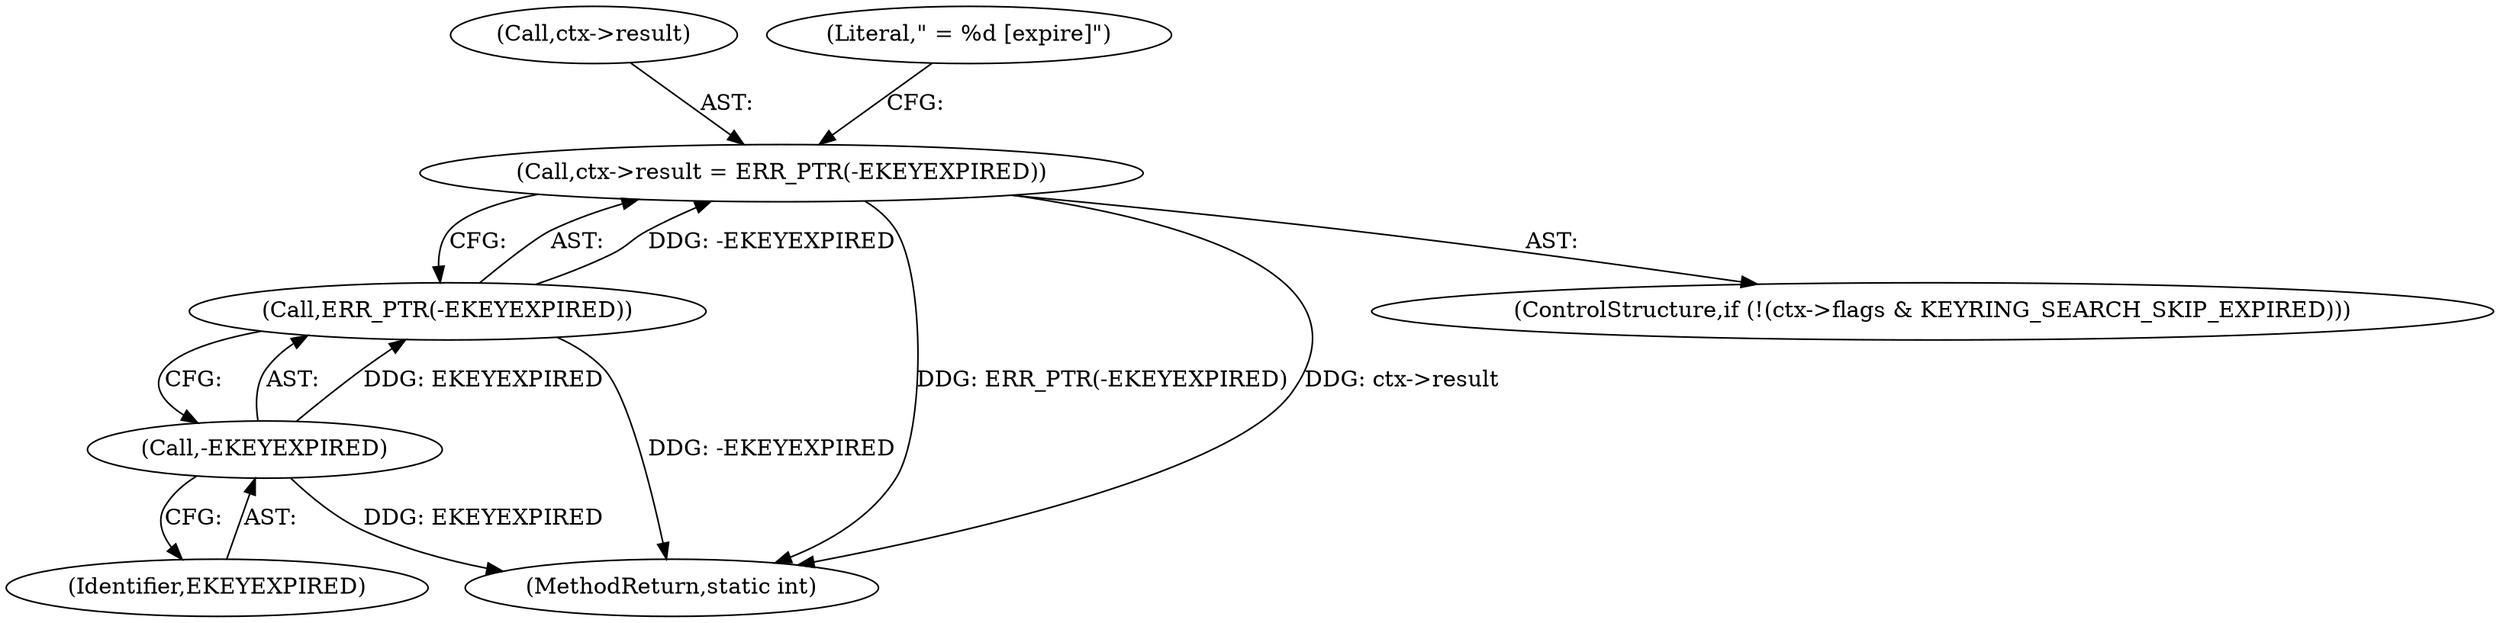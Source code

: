 digraph "0_linux_363b02dab09b3226f3bd1420dad9c72b79a42a76_11@pointer" {
"1000206" [label="(Call,ctx->result = ERR_PTR(-EKEYEXPIRED))"];
"1000210" [label="(Call,ERR_PTR(-EKEYEXPIRED))"];
"1000211" [label="(Call,-EKEYEXPIRED)"];
"1000210" [label="(Call,ERR_PTR(-EKEYEXPIRED))"];
"1000207" [label="(Call,ctx->result)"];
"1000206" [label="(Call,ctx->result = ERR_PTR(-EKEYEXPIRED))"];
"1000308" [label="(MethodReturn,static int)"];
"1000211" [label="(Call,-EKEYEXPIRED)"];
"1000199" [label="(ControlStructure,if (!(ctx->flags & KEYRING_SEARCH_SKIP_EXPIRED)))"];
"1000214" [label="(Literal,\" = %d [expire]\")"];
"1000212" [label="(Identifier,EKEYEXPIRED)"];
"1000206" -> "1000199"  [label="AST: "];
"1000206" -> "1000210"  [label="CFG: "];
"1000207" -> "1000206"  [label="AST: "];
"1000210" -> "1000206"  [label="AST: "];
"1000214" -> "1000206"  [label="CFG: "];
"1000206" -> "1000308"  [label="DDG: ERR_PTR(-EKEYEXPIRED)"];
"1000206" -> "1000308"  [label="DDG: ctx->result"];
"1000210" -> "1000206"  [label="DDG: -EKEYEXPIRED"];
"1000210" -> "1000211"  [label="CFG: "];
"1000211" -> "1000210"  [label="AST: "];
"1000210" -> "1000308"  [label="DDG: -EKEYEXPIRED"];
"1000211" -> "1000210"  [label="DDG: EKEYEXPIRED"];
"1000211" -> "1000212"  [label="CFG: "];
"1000212" -> "1000211"  [label="AST: "];
"1000211" -> "1000308"  [label="DDG: EKEYEXPIRED"];
}
